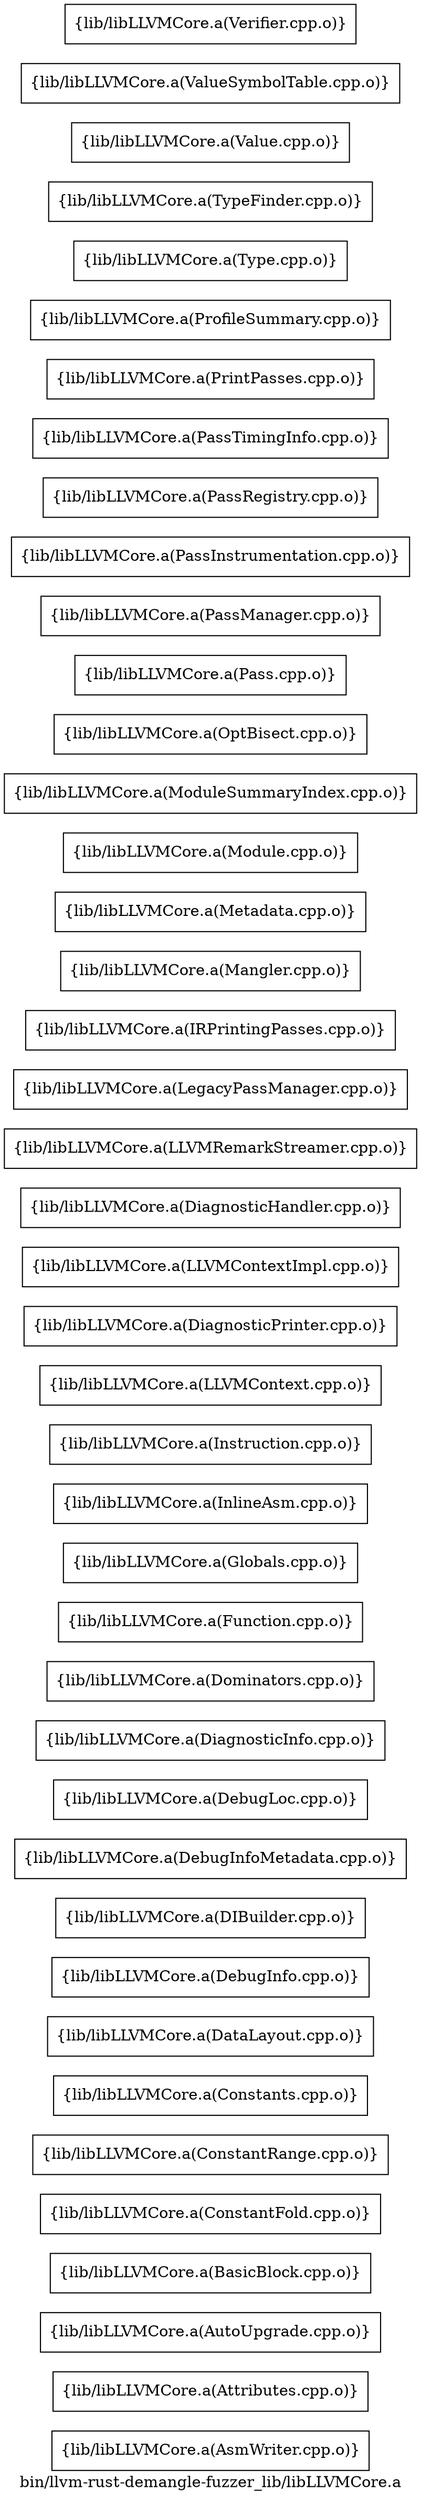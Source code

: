 digraph "bin/llvm-rust-demangle-fuzzer_lib/libLLVMCore.a" {
	label="bin/llvm-rust-demangle-fuzzer_lib/libLLVMCore.a";
	rankdir=LR;

	Node0x55e5f78b0ad8 [shape=record,shape=box,group=0,label="{lib/libLLVMCore.a(AsmWriter.cpp.o)}"];
	Node0x55e5f78acfc8 [shape=record,shape=box,group=0,label="{lib/libLLVMCore.a(Attributes.cpp.o)}"];
	Node0x55e5f78acc08 [shape=record,shape=box,group=0,label="{lib/libLLVMCore.a(AutoUpgrade.cpp.o)}"];
	Node0x55e5f78ac8e8 [shape=record,shape=box,group=0,label="{lib/libLLVMCore.a(BasicBlock.cpp.o)}"];
	Node0x55e5f78ae1e8 [shape=record,shape=box,group=0,label="{lib/libLLVMCore.a(ConstantFold.cpp.o)}"];
	Node0x55e5f78add38 [shape=record,shape=box,group=0,label="{lib/libLLVMCore.a(ConstantRange.cpp.o)}"];
	Node0x55e5f78ab218 [shape=record,shape=box,group=0,label="{lib/libLLVMCore.a(Constants.cpp.o)}"];
	Node0x55e5f78aa4f8 [shape=record,shape=box,group=0,label="{lib/libLLVMCore.a(DataLayout.cpp.o)}"];
	Node0x55e5f78ae7d8 [shape=record,shape=box,group=0,label="{lib/libLLVMCore.a(DebugInfo.cpp.o)}"];
	Node0x55e5f78acbb8 [shape=record,shape=box,group=0,label="{lib/libLLVMCore.a(DIBuilder.cpp.o)}"];
	Node0x55e5f78ad8d8 [shape=record,shape=box,group=0,label="{lib/libLLVMCore.a(DebugInfoMetadata.cpp.o)}"];
	Node0x55e5f78b0e48 [shape=record,shape=box,group=0,label="{lib/libLLVMCore.a(DebugLoc.cpp.o)}"];
	Node0x55e5f78b1528 [shape=record,shape=box,group=0,label="{lib/libLLVMCore.a(DiagnosticInfo.cpp.o)}"];
	Node0x55e5f78afd18 [shape=record,shape=box,group=0,label="{lib/libLLVMCore.a(Dominators.cpp.o)}"];
	Node0x55e5f78b0538 [shape=record,shape=box,group=0,label="{lib/libLLVMCore.a(Function.cpp.o)}"];
	Node0x55e5f78b3aa8 [shape=record,shape=box,group=0,label="{lib/libLLVMCore.a(Globals.cpp.o)}"];
	Node0x55e5f78b1618 [shape=record,shape=box,group=0,label="{lib/libLLVMCore.a(InlineAsm.cpp.o)}"];
	Node0x55e5f78b1e88 [shape=record,shape=box,group=0,label="{lib/libLLVMCore.a(Instruction.cpp.o)}"];
	Node0x55e5f78b30f8 [shape=record,shape=box,group=0,label="{lib/libLLVMCore.a(LLVMContext.cpp.o)}"];
	Node0x55e5f78b3968 [shape=record,shape=box,group=0,label="{lib/libLLVMCore.a(DiagnosticPrinter.cpp.o)}"];
	Node0x55e5f78aa408 [shape=record,shape=box,group=0,label="{lib/libLLVMCore.a(LLVMContextImpl.cpp.o)}"];
	Node0x55e5f78aa5e8 [shape=record,shape=box,group=0,label="{lib/libLLVMCore.a(DiagnosticHandler.cpp.o)}"];
	Node0x55e5f78ab268 [shape=record,shape=box,group=0,label="{lib/libLLVMCore.a(LLVMRemarkStreamer.cpp.o)}"];
	Node0x55e5f78afa98 [shape=record,shape=box,group=0,label="{lib/libLLVMCore.a(LegacyPassManager.cpp.o)}"];
	Node0x55e5f78b0b28 [shape=record,shape=box,group=0,label="{lib/libLLVMCore.a(IRPrintingPasses.cpp.o)}"];
	Node0x55e5f78b2c48 [shape=record,shape=box,group=0,label="{lib/libLLVMCore.a(Mangler.cpp.o)}"];
	Node0x55e5f78b38c8 [shape=record,shape=box,group=0,label="{lib/libLLVMCore.a(Metadata.cpp.o)}"];
	Node0x55e5f78b3b98 [shape=record,shape=box,group=0,label="{lib/libLLVMCore.a(Module.cpp.o)}"];
	Node0x55e5f78b16b8 [shape=record,shape=box,group=0,label="{lib/libLLVMCore.a(ModuleSummaryIndex.cpp.o)}"];
	Node0x55e5f78b0678 [shape=record,shape=box,group=0,label="{lib/libLLVMCore.a(OptBisect.cpp.o)}"];
	Node0x55e5f78aff98 [shape=record,shape=box,group=0,label="{lib/libLLVMCore.a(Pass.cpp.o)}"];
	Node0x55e5f78af8b8 [shape=record,shape=box,group=0,label="{lib/libLLVMCore.a(PassManager.cpp.o)}"];
	Node0x55e5f78af188 [shape=record,shape=box,group=0,label="{lib/libLLVMCore.a(PassInstrumentation.cpp.o)}"];
	Node0x55e5f78af638 [shape=record,shape=box,group=0,label="{lib/libLLVMCore.a(PassRegistry.cpp.o)}"];
	Node0x55e5f78afcc8 [shape=record,shape=box,group=0,label="{lib/libLLVMCore.a(PassTimingInfo.cpp.o)}"];
	Node0x55e5f78b0808 [shape=record,shape=box,group=0,label="{lib/libLLVMCore.a(PrintPasses.cpp.o)}"];
	Node0x55e5f78b0a38 [shape=record,shape=box,group=0,label="{lib/libLLVMCore.a(ProfileSummary.cpp.o)}"];
	Node0x55e5f78b39b8 [shape=record,shape=box,group=0,label="{lib/libLLVMCore.a(Type.cpp.o)}"];
	Node0x55e5f78af688 [shape=record,shape=box,group=0,label="{lib/libLLVMCore.a(TypeFinder.cpp.o)}"];
	Node0x55e5f78b08f8 [shape=record,shape=box,group=0,label="{lib/libLLVMCore.a(Value.cpp.o)}"];
	Node0x55e5f78b1708 [shape=record,shape=box,group=0,label="{lib/libLLVMCore.a(ValueSymbolTable.cpp.o)}"];
	Node0x55e5f78b0ee8 [shape=record,shape=box,group=0,label="{lib/libLLVMCore.a(Verifier.cpp.o)}"];
}
